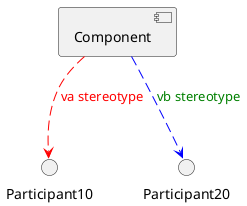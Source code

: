 {
  "sha1": "290n7msw9axiwibgi0ndv22fzjgo92e",
  "insertion": {
    "when": "2024-05-30T20:48:19.938Z",
    "url": "https://forum.plantuml.net/13245/skinparam-arrowcolor-cannot-combined-multiple-stereotypes",
    "user": "plantuml@gmail.com"
  }
}
@startuml

<style>
arrow {
  LineColor #Green
  FontColor #Green
  LineStyle 10-5
  
  .va {
  	LineColor #Red
  	FontColor #Red
  }
  .vb {
  	LineColor #Blue
  }

}
</style>


[Component]


Component --> Participant10<<va>> : va stereotype
Component --> Participant20<<vb>> : vb stereotype

@enduml
